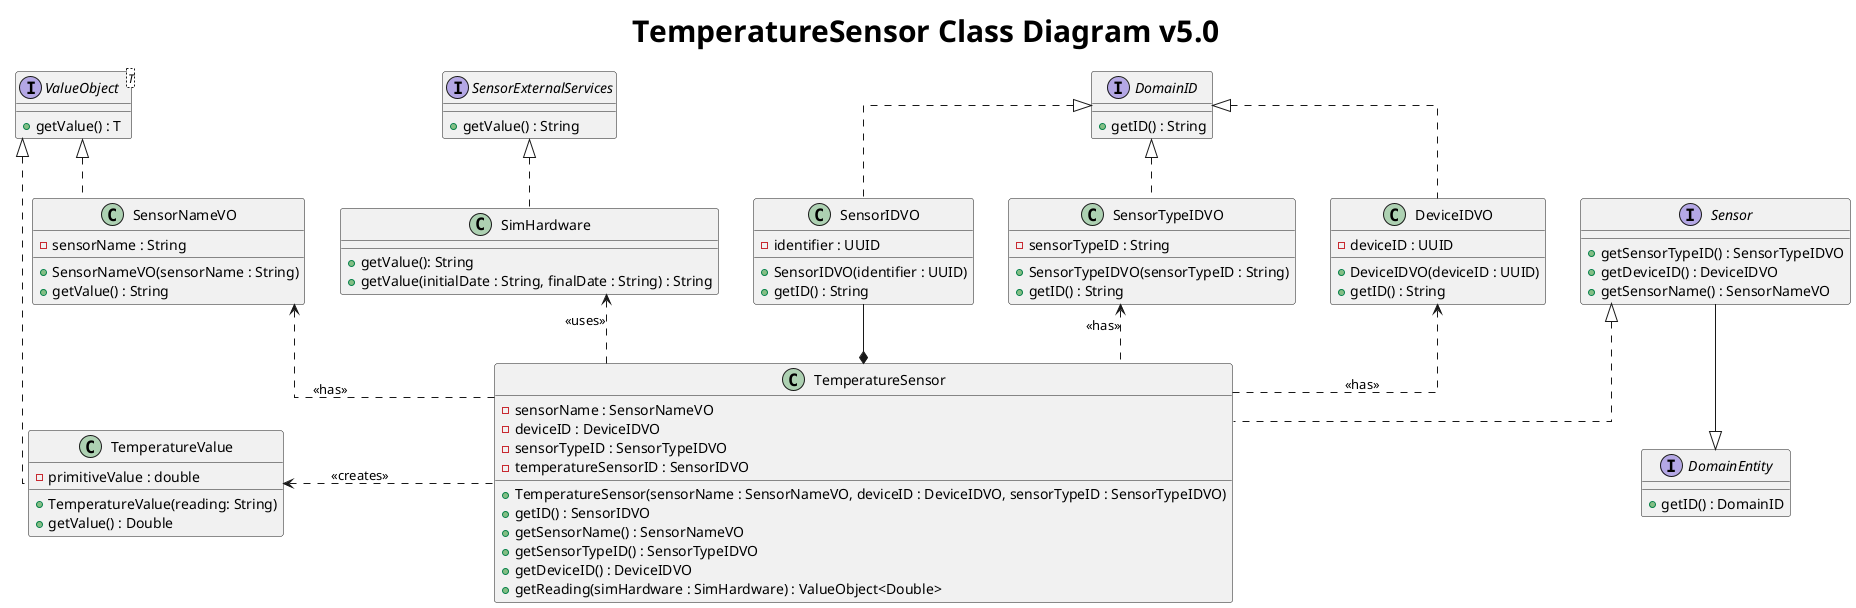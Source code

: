 @startuml
title <size: 30> TemperatureSensor Class Diagram v5.0

skinparam linetype ortho

interface Sensor {

}

interface DomainEntity{
    + getID() : DomainID
}

interface DomainID{
    + getID() : String
}

interface ValueObject<T> {
    + getValue() : T
}

interface Sensor {
    + getSensorTypeID() : SensorTypeIDVO
    + getDeviceID() : DeviceIDVO
    + getSensorName() : SensorNameVO
}

interface SensorExternalServices{
     + getValue() : String
}

class TemperatureSensor{
    - sensorName : SensorNameVO
    - deviceID : DeviceIDVO
    - sensorTypeID : SensorTypeIDVO
    - temperatureSensorID : SensorIDVO

    + TemperatureSensor(sensorName : SensorNameVO, deviceID : DeviceIDVO, sensorTypeID : SensorTypeIDVO)
    + getID() : SensorIDVO
    + getSensorName() : SensorNameVO
    + getSensorTypeID() : SensorTypeIDVO
    + getDeviceID() : DeviceIDVO
    + getReading(simHardware : SimHardware) : ValueObject<Double>
}

class TemperatureValue{
    - primitiveValue : double

    + TemperatureValue(reading: String)
    + getValue() : Double
}

class SimHardware{
    + getValue(): String
    + getValue(initialDate : String, finalDate : String) : String
}

class SensorNameVO{
    - sensorName : String
    + SensorNameVO(sensorName : String)
    + getValue() : String
}

class SensorIDVO{
    - identifier : UUID
    + SensorIDVO(identifier : UUID)
    + getID() : String
}


class SensorTypeIDVO{
    - sensorTypeID : String
    + SensorTypeIDVO(sensorTypeID : String)
    + getID() : String
}

class DeviceIDVO{
    - deviceID : UUID
    + DeviceIDVO(deviceID : UUID)
    + getID() : String
}


Sensor <|.. TemperatureSensor
SimHardware <.. TemperatureSensor : <<uses>>

SensorNameVO <.. TemperatureSensor : <<has>>
SensorExternalServices <|..down SimHardware
SensorIDVO --* TemperatureSensor
TemperatureValue <..right TemperatureSensor : <<creates>>
SensorTypeIDVO <.. TemperatureSensor : <<has>>
DeviceIDVO <.. TemperatureSensor : <<has>>

ValueObject <|.. SensorNameVO
DomainID  <|.. SensorIDVO
DomainID  <|.. SensorTypeIDVO
DomainID  <|.. DeviceIDVO

ValueObject <|.. TemperatureValue
Sensor --|>DomainEntity

@enduml